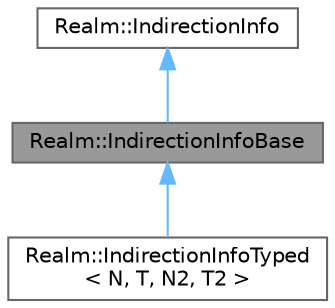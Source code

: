 digraph "Realm::IndirectionInfoBase"
{
 // LATEX_PDF_SIZE
  bgcolor="transparent";
  edge [fontname=Helvetica,fontsize=10,labelfontname=Helvetica,labelfontsize=10];
  node [fontname=Helvetica,fontsize=10,shape=box,height=0.2,width=0.4];
  Node1 [id="Node000001",label="Realm::IndirectionInfoBase",height=0.2,width=0.4,color="gray40", fillcolor="grey60", style="filled", fontcolor="black",tooltip=" "];
  Node2 -> Node1 [id="edge1_Node000001_Node000002",dir="back",color="steelblue1",style="solid",tooltip=" "];
  Node2 [id="Node000002",label="Realm::IndirectionInfo",height=0.2,width=0.4,color="gray40", fillcolor="white", style="filled",URL="$classRealm_1_1IndirectionInfo.html",tooltip=" "];
  Node1 -> Node3 [id="edge2_Node000001_Node000003",dir="back",color="steelblue1",style="solid",tooltip=" "];
  Node3 [id="Node000003",label="Realm::IndirectionInfoTyped\l\< N, T, N2, T2 \>",height=0.2,width=0.4,color="gray40", fillcolor="white", style="filled",URL="$classRealm_1_1IndirectionInfoTyped.html",tooltip=" "];
}
